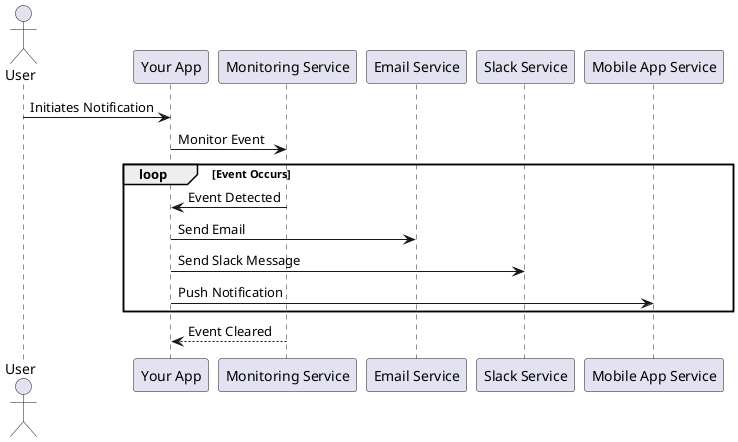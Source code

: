 @startuml Notification System

actor User as User
participant App as "Your App"
participant MonitoringService as "Monitoring Service"
participant EmailService as "Email Service"
participant SlackService as "Slack Service"
participant MobileAppService as "Mobile App Service"

User -> App: Initiates Notification
App -> MonitoringService: Monitor Event

loop Event Occurs
  MonitoringService -> App: Event Detected
  App -> EmailService: Send Email
  App -> SlackService: Send Slack Message
  App -> MobileAppService: Push Notification
end

MonitoringService --> App: Event Cleared

@enduml
